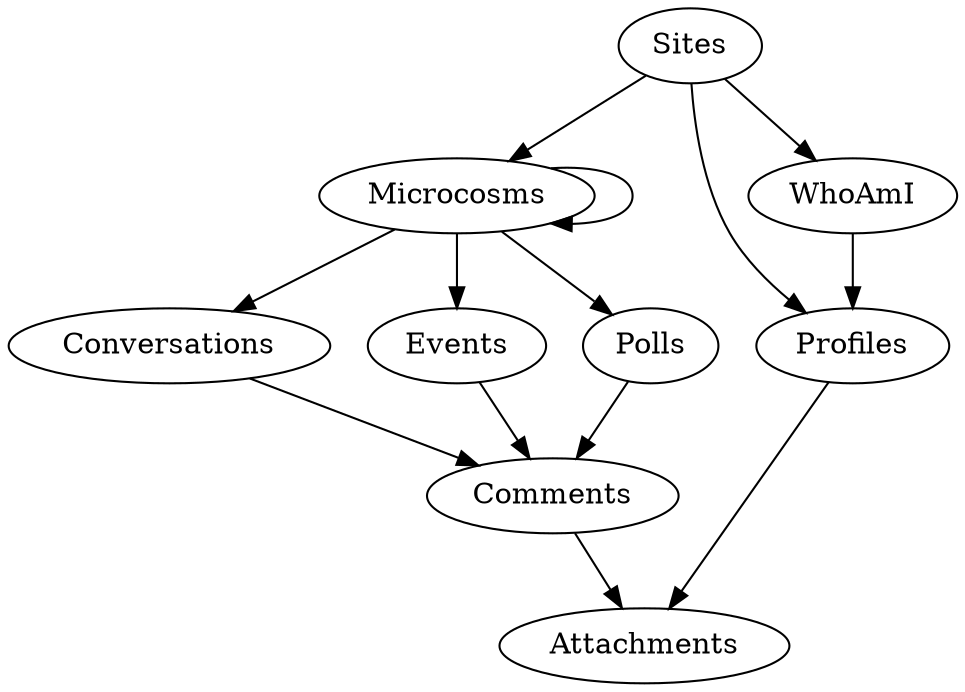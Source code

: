 digraph ApiFlow{
	Sites -> Microcosms;
	Sites -> Profiles;
	Sites -> WhoAmI;
	Microcosms -> Conversations;
	Microcosms -> Events;
	Microcosms -> Polls;
	Microcosms -> Microcosms;
	Conversations -> Comments -> Attachments;
	Events -> Comments;
	Polls -> Comments;
	WhoAmI -> Profiles -> Attachments;
}

